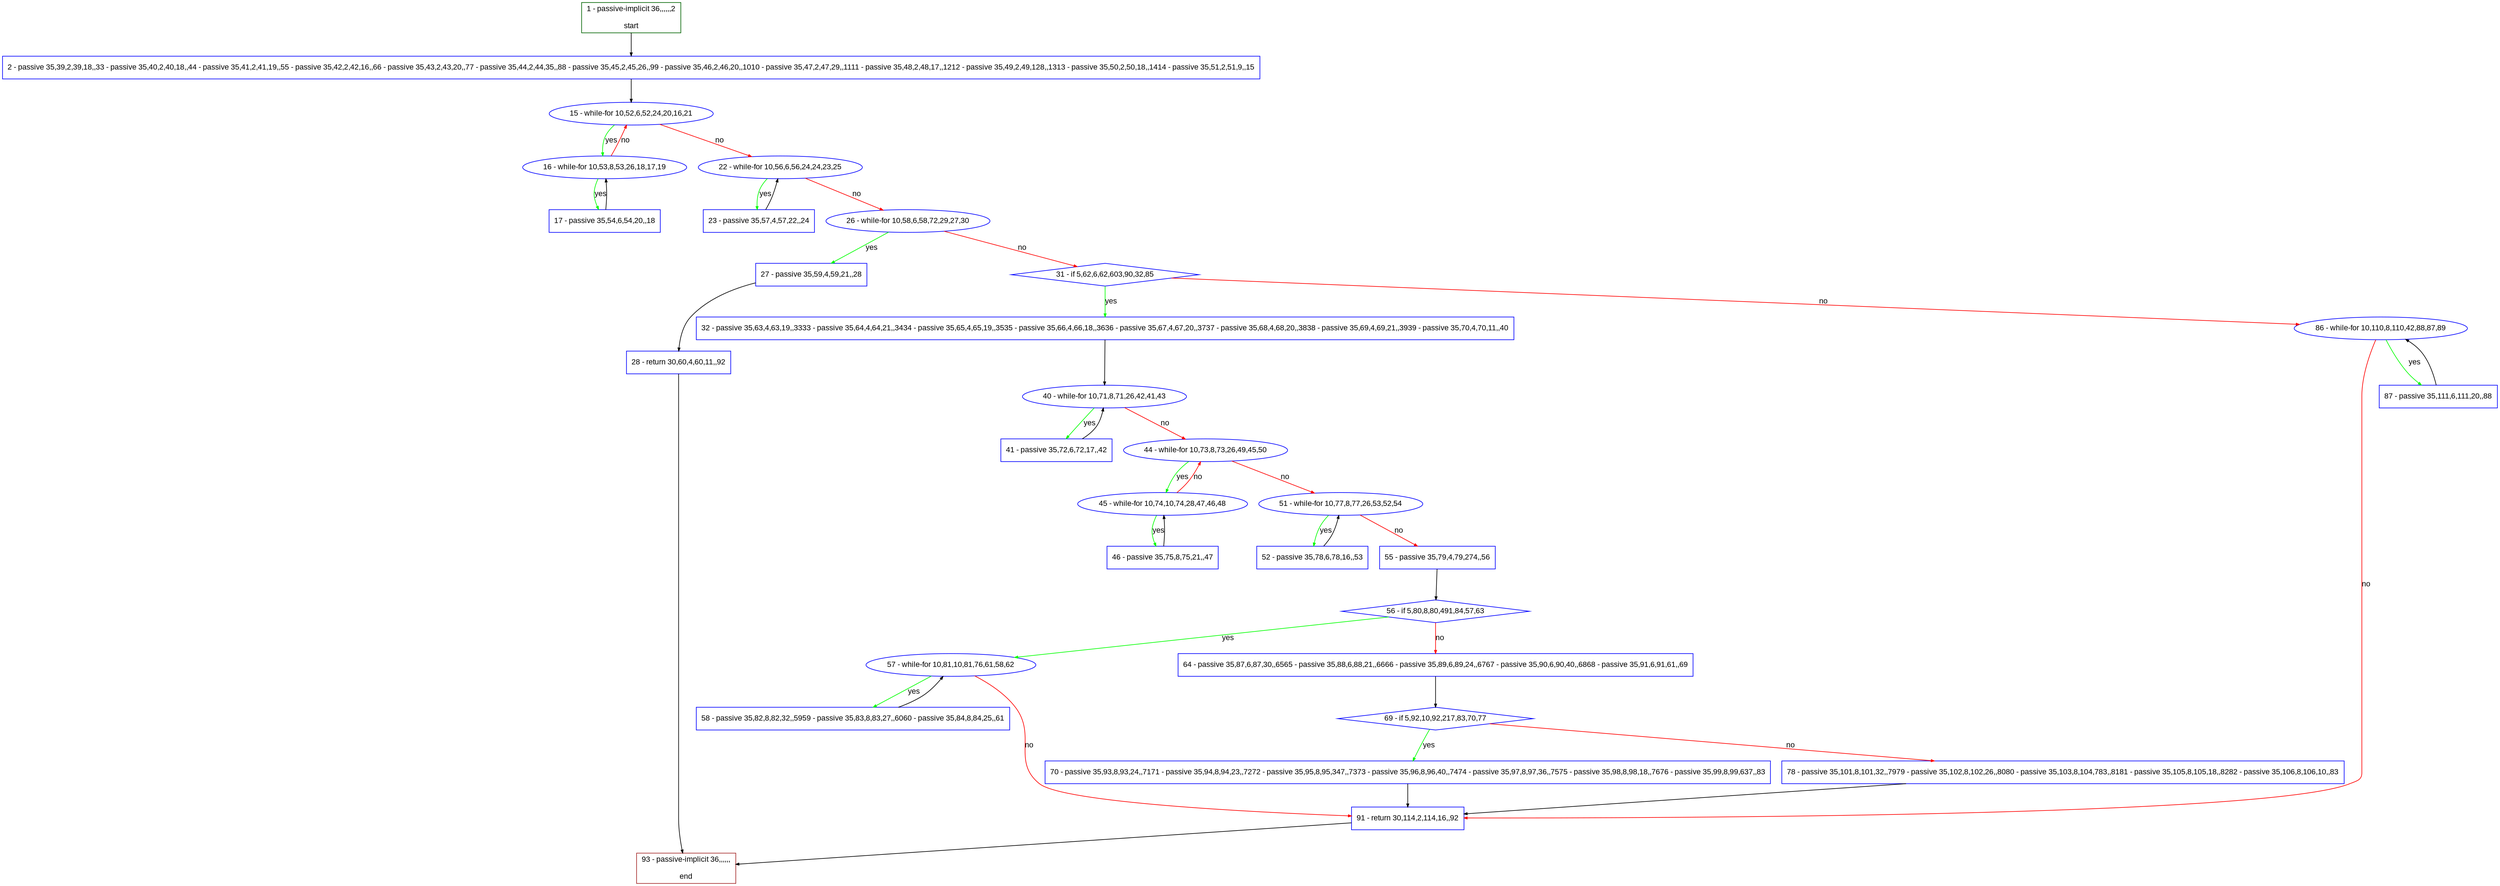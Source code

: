 digraph "" {
  graph [pack="true", label="", fontsize="12", packmode="clust", fontname="Arial", fillcolor="#FFFFCC", bgcolor="white", style="rounded,filled", compound="true"];
  node [node_initialized="no", label="", color="grey", fontsize="12", fillcolor="white", fontname="Arial", style="filled", shape="rectangle", compound="true", fixedsize="false"];
  edge [fontcolor="black", arrowhead="normal", arrowtail="none", arrowsize="0.5", ltail="", label="", color="black", fontsize="12", lhead="", fontname="Arial", dir="forward", compound="true"];
  __N1 [label="2 - passive 35,39,2,39,18,,33 - passive 35,40,2,40,18,,44 - passive 35,41,2,41,19,,55 - passive 35,42,2,42,16,,66 - passive 35,43,2,43,20,,77 - passive 35,44,2,44,35,,88 - passive 35,45,2,45,26,,99 - passive 35,46,2,46,20,,1010 - passive 35,47,2,47,29,,1111 - passive 35,48,2,48,17,,1212 - passive 35,49,2,49,128,,1313 - passive 35,50,2,50,18,,1414 - passive 35,51,2,51,9,,15", color="#0000ff", fillcolor="#ffffff", style="filled", shape="box"];
  __N2 [label="1 - passive-implicit 36,,,,,,2\n\nstart", color="#006400", fillcolor="#ffffff", style="filled", shape="box"];
  __N3 [label="15 - while-for 10,52,6,52,24,20,16,21", color="#0000ff", fillcolor="#ffffff", style="filled", shape="oval"];
  __N4 [label="16 - while-for 10,53,8,53,26,18,17,19", color="#0000ff", fillcolor="#ffffff", style="filled", shape="oval"];
  __N5 [label="22 - while-for 10,56,6,56,24,24,23,25", color="#0000ff", fillcolor="#ffffff", style="filled", shape="oval"];
  __N6 [label="17 - passive 35,54,6,54,20,,18", color="#0000ff", fillcolor="#ffffff", style="filled", shape="box"];
  __N7 [label="23 - passive 35,57,4,57,22,,24", color="#0000ff", fillcolor="#ffffff", style="filled", shape="box"];
  __N8 [label="26 - while-for 10,58,6,58,72,29,27,30", color="#0000ff", fillcolor="#ffffff", style="filled", shape="oval"];
  __N9 [label="27 - passive 35,59,4,59,21,,28", color="#0000ff", fillcolor="#ffffff", style="filled", shape="box"];
  __N10 [label="31 - if 5,62,6,62,603,90,32,85", color="#0000ff", fillcolor="#ffffff", style="filled", shape="diamond"];
  __N11 [label="28 - return 30,60,4,60,11,,92", color="#0000ff", fillcolor="#ffffff", style="filled", shape="box"];
  __N12 [label="93 - passive-implicit 36,,,,,,\n\nend", color="#a52a2a", fillcolor="#ffffff", style="filled", shape="box"];
  __N13 [label="32 - passive 35,63,4,63,19,,3333 - passive 35,64,4,64,21,,3434 - passive 35,65,4,65,19,,3535 - passive 35,66,4,66,18,,3636 - passive 35,67,4,67,20,,3737 - passive 35,68,4,68,20,,3838 - passive 35,69,4,69,21,,3939 - passive 35,70,4,70,11,,40", color="#0000ff", fillcolor="#ffffff", style="filled", shape="box"];
  __N14 [label="86 - while-for 10,110,8,110,42,88,87,89", color="#0000ff", fillcolor="#ffffff", style="filled", shape="oval"];
  __N15 [label="40 - while-for 10,71,8,71,26,42,41,43", color="#0000ff", fillcolor="#ffffff", style="filled", shape="oval"];
  __N16 [label="41 - passive 35,72,6,72,17,,42", color="#0000ff", fillcolor="#ffffff", style="filled", shape="box"];
  __N17 [label="44 - while-for 10,73,8,73,26,49,45,50", color="#0000ff", fillcolor="#ffffff", style="filled", shape="oval"];
  __N18 [label="45 - while-for 10,74,10,74,28,47,46,48", color="#0000ff", fillcolor="#ffffff", style="filled", shape="oval"];
  __N19 [label="51 - while-for 10,77,8,77,26,53,52,54", color="#0000ff", fillcolor="#ffffff", style="filled", shape="oval"];
  __N20 [label="46 - passive 35,75,8,75,21,,47", color="#0000ff", fillcolor="#ffffff", style="filled", shape="box"];
  __N21 [label="52 - passive 35,78,6,78,16,,53", color="#0000ff", fillcolor="#ffffff", style="filled", shape="box"];
  __N22 [label="55 - passive 35,79,4,79,274,,56", color="#0000ff", fillcolor="#ffffff", style="filled", shape="box"];
  __N23 [label="56 - if 5,80,8,80,491,84,57,63", color="#0000ff", fillcolor="#ffffff", style="filled", shape="diamond"];
  __N24 [label="57 - while-for 10,81,10,81,76,61,58,62", color="#0000ff", fillcolor="#ffffff", style="filled", shape="oval"];
  __N25 [label="64 - passive 35,87,6,87,30,,6565 - passive 35,88,6,88,21,,6666 - passive 35,89,6,89,24,,6767 - passive 35,90,6,90,40,,6868 - passive 35,91,6,91,61,,69", color="#0000ff", fillcolor="#ffffff", style="filled", shape="box"];
  __N26 [label="58 - passive 35,82,8,82,32,,5959 - passive 35,83,8,83,27,,6060 - passive 35,84,8,84,25,,61", color="#0000ff", fillcolor="#ffffff", style="filled", shape="box"];
  __N27 [label="91 - return 30,114,2,114,16,,92", color="#0000ff", fillcolor="#ffffff", style="filled", shape="box"];
  __N28 [label="69 - if 5,92,10,92,217,83,70,77", color="#0000ff", fillcolor="#ffffff", style="filled", shape="diamond"];
  __N29 [label="70 - passive 35,93,8,93,24,,7171 - passive 35,94,8,94,23,,7272 - passive 35,95,8,95,347,,7373 - passive 35,96,8,96,40,,7474 - passive 35,97,8,97,36,,7575 - passive 35,98,8,98,18,,7676 - passive 35,99,8,99,637,,83", color="#0000ff", fillcolor="#ffffff", style="filled", shape="box"];
  __N30 [label="78 - passive 35,101,8,101,32,,7979 - passive 35,102,8,102,26,,8080 - passive 35,103,8,104,783,,8181 - passive 35,105,8,105,18,,8282 - passive 35,106,8,106,10,,83", color="#0000ff", fillcolor="#ffffff", style="filled", shape="box"];
  __N31 [label="87 - passive 35,111,6,111,20,,88", color="#0000ff", fillcolor="#ffffff", style="filled", shape="box"];
  __N2 -> __N1 [arrowhead="normal", arrowtail="none", color="#000000", label="", dir="forward"];
  __N1 -> __N3 [arrowhead="normal", arrowtail="none", color="#000000", label="", dir="forward"];
  __N3 -> __N4 [arrowhead="normal", arrowtail="none", color="#00ff00", label="yes", dir="forward"];
  __N4 -> __N3 [arrowhead="normal", arrowtail="none", color="#ff0000", label="no", dir="forward"];
  __N3 -> __N5 [arrowhead="normal", arrowtail="none", color="#ff0000", label="no", dir="forward"];
  __N4 -> __N6 [arrowhead="normal", arrowtail="none", color="#00ff00", label="yes", dir="forward"];
  __N6 -> __N4 [arrowhead="normal", arrowtail="none", color="#000000", label="", dir="forward"];
  __N5 -> __N7 [arrowhead="normal", arrowtail="none", color="#00ff00", label="yes", dir="forward"];
  __N7 -> __N5 [arrowhead="normal", arrowtail="none", color="#000000", label="", dir="forward"];
  __N5 -> __N8 [arrowhead="normal", arrowtail="none", color="#ff0000", label="no", dir="forward"];
  __N8 -> __N9 [arrowhead="normal", arrowtail="none", color="#00ff00", label="yes", dir="forward"];
  __N8 -> __N10 [arrowhead="normal", arrowtail="none", color="#ff0000", label="no", dir="forward"];
  __N9 -> __N11 [arrowhead="normal", arrowtail="none", color="#000000", label="", dir="forward"];
  __N11 -> __N12 [arrowhead="normal", arrowtail="none", color="#000000", label="", dir="forward"];
  __N10 -> __N13 [arrowhead="normal", arrowtail="none", color="#00ff00", label="yes", dir="forward"];
  __N10 -> __N14 [arrowhead="normal", arrowtail="none", color="#ff0000", label="no", dir="forward"];
  __N13 -> __N15 [arrowhead="normal", arrowtail="none", color="#000000", label="", dir="forward"];
  __N15 -> __N16 [arrowhead="normal", arrowtail="none", color="#00ff00", label="yes", dir="forward"];
  __N16 -> __N15 [arrowhead="normal", arrowtail="none", color="#000000", label="", dir="forward"];
  __N15 -> __N17 [arrowhead="normal", arrowtail="none", color="#ff0000", label="no", dir="forward"];
  __N17 -> __N18 [arrowhead="normal", arrowtail="none", color="#00ff00", label="yes", dir="forward"];
  __N18 -> __N17 [arrowhead="normal", arrowtail="none", color="#ff0000", label="no", dir="forward"];
  __N17 -> __N19 [arrowhead="normal", arrowtail="none", color="#ff0000", label="no", dir="forward"];
  __N18 -> __N20 [arrowhead="normal", arrowtail="none", color="#00ff00", label="yes", dir="forward"];
  __N20 -> __N18 [arrowhead="normal", arrowtail="none", color="#000000", label="", dir="forward"];
  __N19 -> __N21 [arrowhead="normal", arrowtail="none", color="#00ff00", label="yes", dir="forward"];
  __N21 -> __N19 [arrowhead="normal", arrowtail="none", color="#000000", label="", dir="forward"];
  __N19 -> __N22 [arrowhead="normal", arrowtail="none", color="#ff0000", label="no", dir="forward"];
  __N22 -> __N23 [arrowhead="normal", arrowtail="none", color="#000000", label="", dir="forward"];
  __N23 -> __N24 [arrowhead="normal", arrowtail="none", color="#00ff00", label="yes", dir="forward"];
  __N23 -> __N25 [arrowhead="normal", arrowtail="none", color="#ff0000", label="no", dir="forward"];
  __N24 -> __N26 [arrowhead="normal", arrowtail="none", color="#00ff00", label="yes", dir="forward"];
  __N26 -> __N24 [arrowhead="normal", arrowtail="none", color="#000000", label="", dir="forward"];
  __N24 -> __N27 [arrowhead="normal", arrowtail="none", color="#ff0000", label="no", dir="forward"];
  __N25 -> __N28 [arrowhead="normal", arrowtail="none", color="#000000", label="", dir="forward"];
  __N28 -> __N29 [arrowhead="normal", arrowtail="none", color="#00ff00", label="yes", dir="forward"];
  __N28 -> __N30 [arrowhead="normal", arrowtail="none", color="#ff0000", label="no", dir="forward"];
  __N29 -> __N27 [arrowhead="normal", arrowtail="none", color="#000000", label="", dir="forward"];
  __N30 -> __N27 [arrowhead="normal", arrowtail="none", color="#000000", label="", dir="forward"];
  __N14 -> __N31 [arrowhead="normal", arrowtail="none", color="#00ff00", label="yes", dir="forward"];
  __N31 -> __N14 [arrowhead="normal", arrowtail="none", color="#000000", label="", dir="forward"];
  __N14 -> __N27 [arrowhead="normal", arrowtail="none", color="#ff0000", label="no", dir="forward"];
  __N27 -> __N12 [arrowhead="normal", arrowtail="none", color="#000000", label="", dir="forward"];
}
